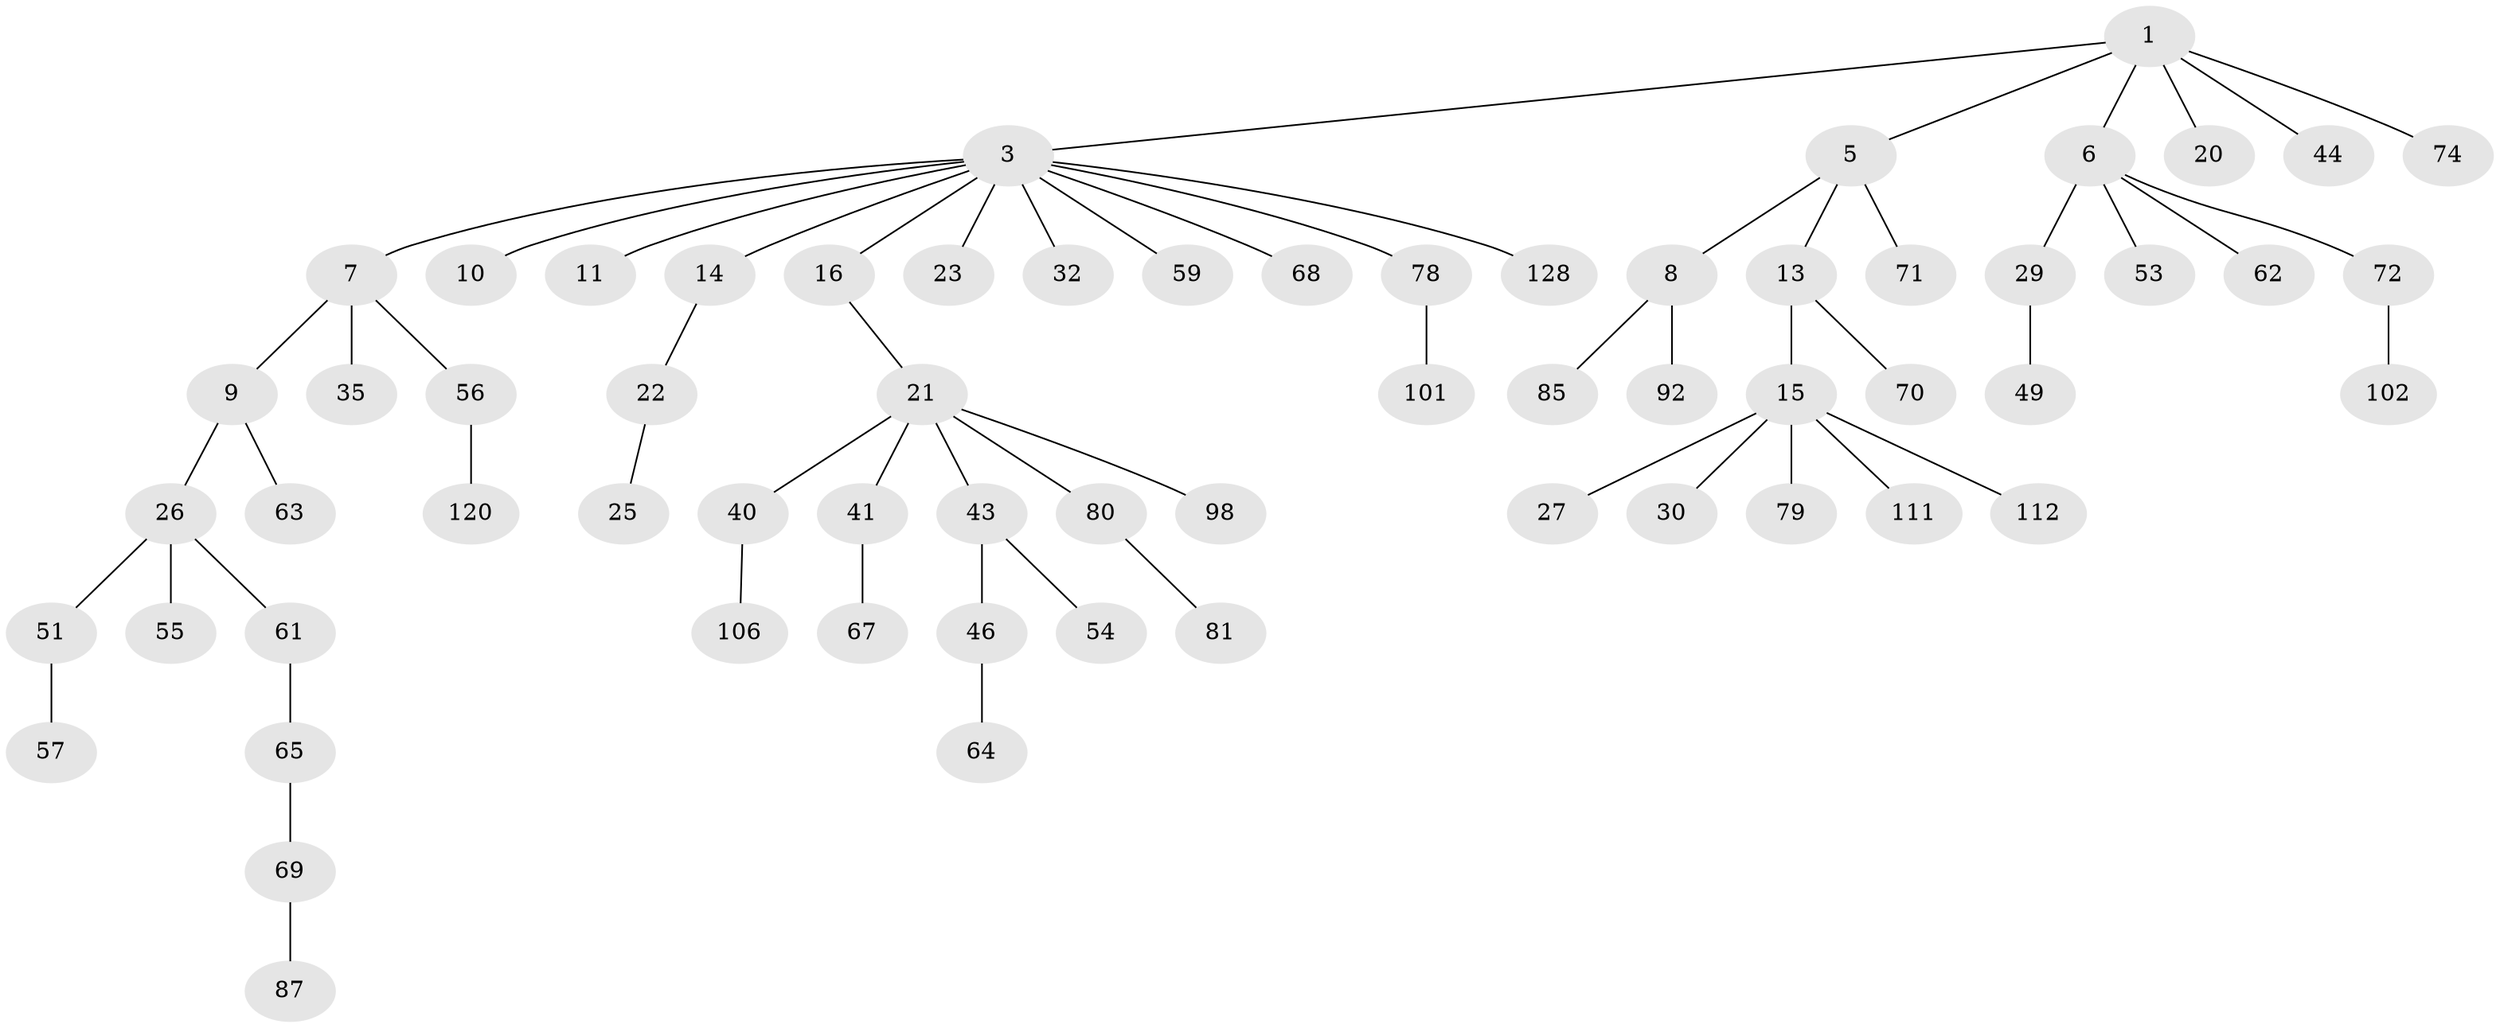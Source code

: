// original degree distribution, {3: 0.1171875, 5: 0.0625, 4: 0.0546875, 2: 0.296875, 1: 0.4609375, 6: 0.0078125}
// Generated by graph-tools (version 1.1) at 2025/15/03/09/25 04:15:20]
// undirected, 64 vertices, 63 edges
graph export_dot {
graph [start="1"]
  node [color=gray90,style=filled];
  1 [super="+2"];
  3 [super="+4+12"];
  5;
  6 [super="+18"];
  7 [super="+33+83"];
  8 [super="+17"];
  9 [super="+76"];
  10 [super="+58"];
  11;
  13 [super="+24"];
  14 [super="+19+45+84"];
  15 [super="+50+28"];
  16 [super="+75"];
  20;
  21 [super="+36+96+31"];
  22 [super="+38+108"];
  23;
  25;
  26;
  27 [super="+103+115"];
  29 [super="+104+48"];
  30 [super="+113"];
  32 [super="+94"];
  35;
  40;
  41 [super="+47+88"];
  43 [super="+52"];
  44 [super="+66"];
  46;
  49 [super="+60"];
  51;
  53;
  54 [super="+89"];
  55 [super="+82"];
  56;
  57;
  59 [super="+73"];
  61;
  62;
  63;
  64 [super="+97"];
  65;
  67;
  68;
  69 [super="+90"];
  70;
  71;
  72;
  74;
  78;
  79;
  80;
  81;
  85 [super="+91+124"];
  87;
  92;
  98;
  101;
  102 [super="+125"];
  106;
  111;
  112;
  120 [super="+122"];
  128;
  1 -- 20;
  1 -- 44;
  1 -- 3;
  1 -- 5;
  1 -- 6;
  1 -- 74;
  3 -- 10;
  3 -- 32;
  3 -- 7;
  3 -- 23;
  3 -- 11;
  3 -- 14;
  3 -- 128;
  3 -- 16;
  3 -- 68;
  3 -- 59;
  3 -- 78;
  5 -- 8;
  5 -- 13;
  5 -- 71;
  6 -- 29;
  6 -- 62;
  6 -- 72;
  6 -- 53;
  7 -- 9;
  7 -- 35;
  7 -- 56;
  8 -- 85;
  8 -- 92;
  9 -- 26;
  9 -- 63;
  13 -- 15;
  13 -- 70;
  14 -- 22;
  15 -- 27;
  15 -- 30;
  15 -- 79;
  15 -- 112;
  15 -- 111;
  16 -- 21;
  21 -- 41;
  21 -- 98;
  21 -- 40;
  21 -- 43;
  21 -- 80;
  22 -- 25;
  26 -- 51;
  26 -- 55;
  26 -- 61;
  29 -- 49;
  40 -- 106;
  41 -- 67;
  43 -- 46;
  43 -- 54;
  46 -- 64;
  51 -- 57;
  56 -- 120;
  61 -- 65;
  65 -- 69;
  69 -- 87;
  72 -- 102;
  78 -- 101;
  80 -- 81;
}
